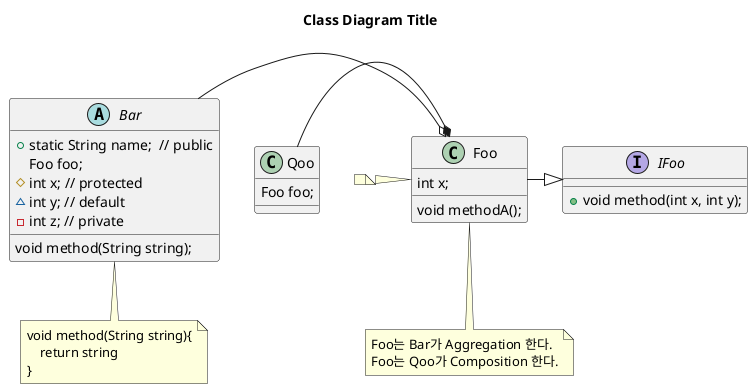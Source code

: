 @startuml
interface IFoo{
    + void method(int x, int y);
}

abstract class Bar {
    + static String name;  // public
    Foo foo;
    # int x; // protected
    ~ int y; // default
    - int z; // private
    void method(String string);
}

class Qoo {
    Foo foo;
}
class Foo{
    int x;
    void methodA();
}

Foo -|> IFoo
Bar -o Foo
Qoo -* Foo
'Qoo -right*Foo

title Class Diagram Title

note left of Foo

end note

note bottom of Foo
    Foo는 Bar가 Aggregation 한다.
    Foo는 Qoo가 Composition 한다.
end note

note bottom of Bar
    void method(String string){
        return string
    }
end note
@enduml